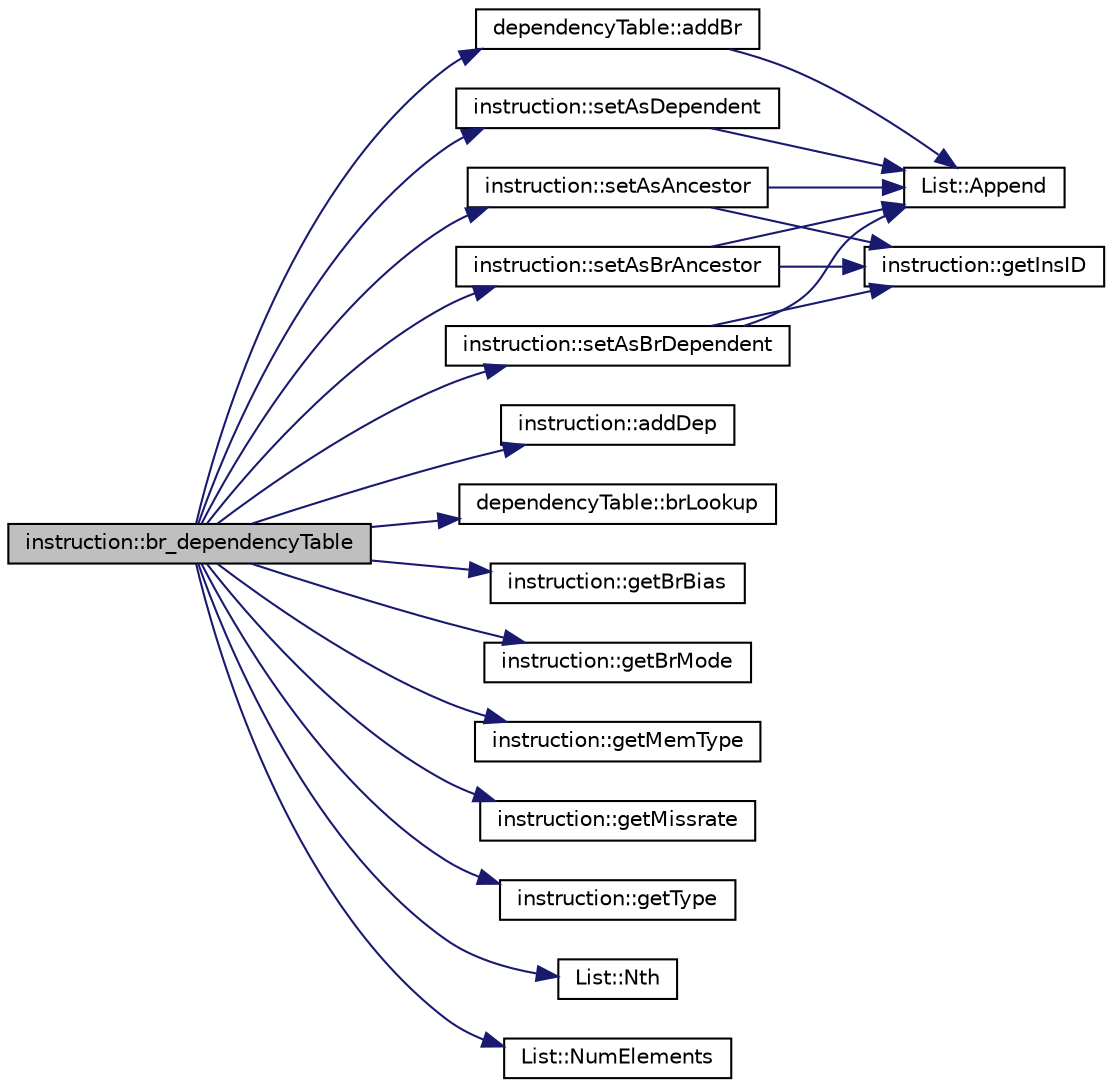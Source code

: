 digraph G
{
  edge [fontname="Helvetica",fontsize="10",labelfontname="Helvetica",labelfontsize="10"];
  node [fontname="Helvetica",fontsize="10",shape=record];
  rankdir=LR;
  Node1 [label="instruction::br_dependencyTable",height=0.2,width=0.4,color="black", fillcolor="grey75", style="filled" fontcolor="black"];
  Node1 -> Node2 [color="midnightblue",fontsize="10",style="solid"];
  Node2 [label="dependencyTable::addBr",height=0.2,width=0.4,color="black", fillcolor="white", style="filled",URL="$classdependencyTable.html#a68cb3b1cdf38c24d1bfd5913112f6f24"];
  Node2 -> Node3 [color="midnightblue",fontsize="10",style="solid"];
  Node3 [label="List::Append",height=0.2,width=0.4,color="black", fillcolor="white", style="filled",URL="$classList.html#a473190098e38206d0125b0737245e613"];
  Node1 -> Node4 [color="midnightblue",fontsize="10",style="solid"];
  Node4 [label="instruction::addDep",height=0.2,width=0.4,color="black", fillcolor="white", style="filled",URL="$classinstruction.html#aeb756cec429aca99a341f069df268465"];
  Node1 -> Node5 [color="midnightblue",fontsize="10",style="solid"];
  Node5 [label="dependencyTable::brLookup",height=0.2,width=0.4,color="black", fillcolor="white", style="filled",URL="$classdependencyTable.html#a7896f0b48411dcb469ebb2647b84541c"];
  Node1 -> Node6 [color="midnightblue",fontsize="10",style="solid"];
  Node6 [label="instruction::getBrBias",height=0.2,width=0.4,color="black", fillcolor="white", style="filled",URL="$classinstruction.html#ac75c130a63a934b5e7e6ea4317a92a73"];
  Node1 -> Node7 [color="midnightblue",fontsize="10",style="solid"];
  Node7 [label="instruction::getBrMode",height=0.2,width=0.4,color="black", fillcolor="white", style="filled",URL="$classinstruction.html#a5ec270309f416ce62db5ea8e6478819d"];
  Node1 -> Node8 [color="midnightblue",fontsize="10",style="solid"];
  Node8 [label="instruction::getMemType",height=0.2,width=0.4,color="black", fillcolor="white", style="filled",URL="$classinstruction.html#a8051847b8731d697107d682564a7385f"];
  Node1 -> Node9 [color="midnightblue",fontsize="10",style="solid"];
  Node9 [label="instruction::getMissrate",height=0.2,width=0.4,color="black", fillcolor="white", style="filled",URL="$classinstruction.html#a7f04521e22bec22c519fdc44d7c8b83a"];
  Node1 -> Node10 [color="midnightblue",fontsize="10",style="solid"];
  Node10 [label="instruction::getType",height=0.2,width=0.4,color="black", fillcolor="white", style="filled",URL="$classinstruction.html#a47623362d505a662b974624f81288389"];
  Node1 -> Node11 [color="midnightblue",fontsize="10",style="solid"];
  Node11 [label="List::Nth",height=0.2,width=0.4,color="black", fillcolor="white", style="filled",URL="$classList.html#a5eb964816de33c85e1d46658ddf8c6c4"];
  Node1 -> Node12 [color="midnightblue",fontsize="10",style="solid"];
  Node12 [label="List::NumElements",height=0.2,width=0.4,color="black", fillcolor="white", style="filled",URL="$classList.html#ac2e9d50f703b01bf643fa6ce50837c26"];
  Node1 -> Node13 [color="midnightblue",fontsize="10",style="solid"];
  Node13 [label="instruction::setAsAncestor",height=0.2,width=0.4,color="black", fillcolor="white", style="filled",URL="$classinstruction.html#aee7e55cf32812b46267a22bcb53da670"];
  Node13 -> Node3 [color="midnightblue",fontsize="10",style="solid"];
  Node13 -> Node14 [color="midnightblue",fontsize="10",style="solid"];
  Node14 [label="instruction::getInsID",height=0.2,width=0.4,color="black", fillcolor="white", style="filled",URL="$classinstruction.html#a0856c8a7411c298a51cd8d8d5e2f8b12"];
  Node1 -> Node15 [color="midnightblue",fontsize="10",style="solid"];
  Node15 [label="instruction::setAsBrAncestor",height=0.2,width=0.4,color="black", fillcolor="white", style="filled",URL="$classinstruction.html#a508aeb795698276978932acb2d81cfe2"];
  Node15 -> Node3 [color="midnightblue",fontsize="10",style="solid"];
  Node15 -> Node14 [color="midnightblue",fontsize="10",style="solid"];
  Node1 -> Node16 [color="midnightblue",fontsize="10",style="solid"];
  Node16 [label="instruction::setAsBrDependent",height=0.2,width=0.4,color="black", fillcolor="white", style="filled",URL="$classinstruction.html#af3e4f5b3744955fa671e22f75da8b0a5"];
  Node16 -> Node3 [color="midnightblue",fontsize="10",style="solid"];
  Node16 -> Node14 [color="midnightblue",fontsize="10",style="solid"];
  Node1 -> Node17 [color="midnightblue",fontsize="10",style="solid"];
  Node17 [label="instruction::setAsDependent",height=0.2,width=0.4,color="black", fillcolor="white", style="filled",URL="$classinstruction.html#ab2ba6828f1256186a787d933a6ca0868"];
  Node17 -> Node3 [color="midnightblue",fontsize="10",style="solid"];
}

